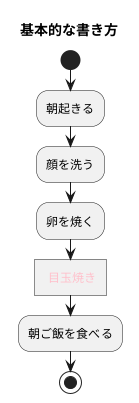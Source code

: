 @startuml アクティビティ図
title 基本的な書き方
start
:朝起きる;
:顔を洗う;
:卵を焼く;
:<color: pink> 目玉焼き]
:朝ご飯を食べる;
stop
@enduml